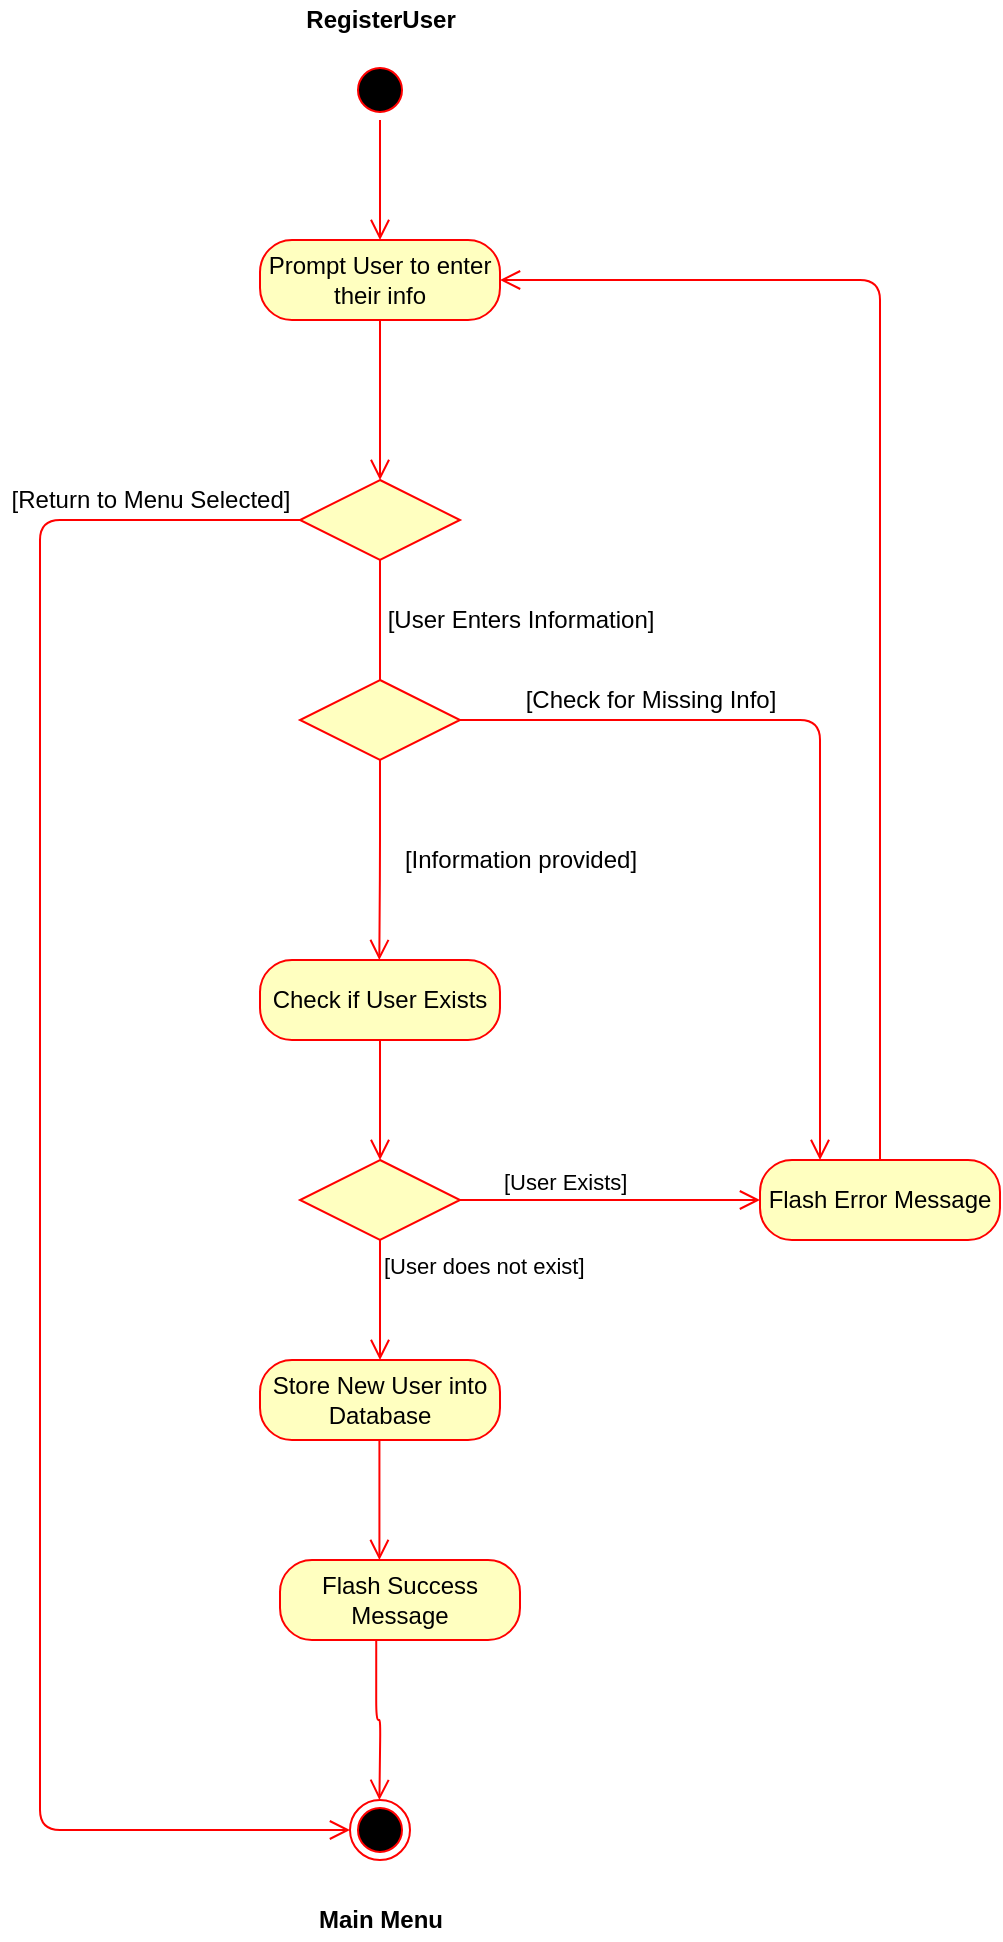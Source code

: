 <mxfile version="13.10.1" type="device"><diagram id="fUTWWg54PIstxoIRhFE6" name="Page-1"><mxGraphModel dx="1185" dy="1438" grid="1" gridSize="10" guides="1" tooltips="1" connect="1" arrows="1" fold="1" page="1" pageScale="1" pageWidth="1100" pageHeight="850" math="0" shadow="0"><root><mxCell id="0"/><mxCell id="1" parent="0"/><mxCell id="2" value="" style="ellipse;html=1;shape=startState;fillColor=#000000;strokeColor=#ff0000;" parent="1" vertex="1"><mxGeometry x="315" y="20" width="30" height="30" as="geometry"/></mxCell><mxCell id="3" value="" style="edgeStyle=orthogonalEdgeStyle;html=1;verticalAlign=bottom;endArrow=open;endSize=8;strokeColor=#ff0000;" parent="1" source="2" edge="1"><mxGeometry relative="1" as="geometry"><mxPoint x="330" y="110" as="targetPoint"/></mxGeometry></mxCell><mxCell id="4" value="Prompt User to enter their info" style="rounded=1;whiteSpace=wrap;html=1;arcSize=40;fontColor=#000000;fillColor=#ffffc0;strokeColor=#ff0000;" parent="1" vertex="1"><mxGeometry x="270" y="110" width="120" height="40" as="geometry"/></mxCell><mxCell id="5" value="" style="edgeStyle=orthogonalEdgeStyle;html=1;verticalAlign=bottom;endArrow=open;endSize=8;strokeColor=#ff0000;entryX=0.5;entryY=0;entryDx=0;entryDy=0;" parent="1" source="4" target="17" edge="1"><mxGeometry relative="1" as="geometry"><mxPoint x="330" y="210" as="targetPoint"/></mxGeometry></mxCell><mxCell id="6" value="" style="edgeStyle=orthogonalEdgeStyle;html=1;verticalAlign=bottom;endArrow=open;endSize=8;strokeColor=#ff0000;" parent="1" edge="1"><mxGeometry relative="1" as="geometry"><mxPoint x="329.66" y="470" as="targetPoint"/><mxPoint x="330" y="370" as="sourcePoint"/><Array as="points"><mxPoint x="330" y="420"/></Array></mxGeometry></mxCell><mxCell id="7" value="Check if User Exists" style="rounded=1;whiteSpace=wrap;html=1;arcSize=40;fontColor=#000000;fillColor=#ffffc0;strokeColor=#ff0000;" parent="1" vertex="1"><mxGeometry x="270" y="470" width="120" height="40" as="geometry"/></mxCell><mxCell id="8" value="" style="edgeStyle=orthogonalEdgeStyle;html=1;verticalAlign=bottom;endArrow=open;endSize=8;strokeColor=#ff0000;" parent="1" source="7" edge="1"><mxGeometry relative="1" as="geometry"><mxPoint x="330" y="570" as="targetPoint"/></mxGeometry></mxCell><mxCell id="9" value="&lt;b&gt;RegisterUser&lt;/b&gt;" style="text;html=1;align=center;verticalAlign=middle;resizable=0;points=[];autosize=1;" parent="1" vertex="1"><mxGeometry x="285" y="-10" width="90" height="20" as="geometry"/></mxCell><mxCell id="10" value="" style="rhombus;whiteSpace=wrap;html=1;fillColor=#ffffc0;strokeColor=#ff0000;" parent="1" vertex="1"><mxGeometry x="290" y="570" width="80" height="40" as="geometry"/></mxCell><mxCell id="11" value="[User Exists]" style="edgeStyle=orthogonalEdgeStyle;html=1;align=left;verticalAlign=bottom;endArrow=open;endSize=8;strokeColor=#ff0000;entryX=0;entryY=0.5;entryDx=0;entryDy=0;" parent="1" source="10" target="16" edge="1"><mxGeometry x="-0.733" relative="1" as="geometry"><mxPoint x="470" y="590" as="targetPoint"/><mxPoint as="offset"/></mxGeometry></mxCell><mxCell id="12" value="[User does not exist]" style="edgeStyle=orthogonalEdgeStyle;html=1;align=left;verticalAlign=top;endArrow=open;endSize=8;strokeColor=#ff0000;" parent="1" source="10" edge="1"><mxGeometry x="-1" relative="1" as="geometry"><mxPoint x="330" y="670" as="targetPoint"/></mxGeometry></mxCell><mxCell id="13" value="Store New User into Database" style="rounded=1;whiteSpace=wrap;html=1;arcSize=40;fontColor=#000000;fillColor=#ffffc0;strokeColor=#ff0000;" parent="1" vertex="1"><mxGeometry x="270" y="670" width="120" height="40" as="geometry"/></mxCell><mxCell id="14" value="" style="ellipse;html=1;shape=endState;fillColor=#000000;strokeColor=#ff0000;" parent="1" vertex="1"><mxGeometry x="315" y="890" width="30" height="30" as="geometry"/></mxCell><mxCell id="15" style="edgeStyle=orthogonalEdgeStyle;orthogonalLoop=1;jettySize=auto;html=1;entryX=1;entryY=0.5;entryDx=0;entryDy=0;endArrow=open;endSize=8;strokeColor=#ff0000;align=left;exitX=0.5;exitY=0;exitDx=0;exitDy=0;" parent="1" source="16" target="4" edge="1"><mxGeometry relative="1" as="geometry"><Array as="points"><mxPoint x="580" y="130"/></Array><mxPoint x="390" y="230" as="targetPoint"/></mxGeometry></mxCell><mxCell id="16" value="Flash Error Message" style="rounded=1;whiteSpace=wrap;html=1;arcSize=40;fontColor=#000000;fillColor=#ffffc0;strokeColor=#ff0000;" parent="1" vertex="1"><mxGeometry x="520" y="570" width="120" height="40" as="geometry"/></mxCell><mxCell id="17" value="" style="rhombus;whiteSpace=wrap;html=1;fillColor=#ffffc0;strokeColor=#ff0000;" parent="1" vertex="1"><mxGeometry x="290" y="230" width="80" height="40" as="geometry"/></mxCell><mxCell id="18" value="" style="edgeStyle=orthogonalEdgeStyle;html=1;verticalAlign=bottom;endArrow=open;endSize=8;strokeColor=#ff0000;exitX=0;exitY=0.5;exitDx=0;exitDy=0;entryX=0;entryY=0.5;entryDx=0;entryDy=0;" parent="1" source="17" target="14" edge="1"><mxGeometry relative="1" as="geometry"><mxPoint x="170" y="421.748" as="targetPoint"/><mxPoint x="410" y="270" as="sourcePoint"/><Array as="points"><mxPoint x="160" y="250"/><mxPoint x="160" y="905"/></Array></mxGeometry></mxCell><mxCell id="19" value="[Return to Menu Selected]" style="text;html=1;align=center;verticalAlign=middle;resizable=0;points=[];autosize=1;" parent="1" vertex="1"><mxGeometry x="140" y="230" width="150" height="20" as="geometry"/></mxCell><mxCell id="20" value="" style="edgeStyle=orthogonalEdgeStyle;html=1;verticalAlign=bottom;endArrow=open;endSize=8;strokeColor=#ff0000;" parent="1" source="17" edge="1"><mxGeometry relative="1" as="geometry"><mxPoint x="330" y="370" as="targetPoint"/><mxPoint x="329.83" y="350" as="sourcePoint"/></mxGeometry></mxCell><mxCell id="21" value="[User Enters Information]" style="text;html=1;align=center;verticalAlign=middle;resizable=0;points=[];autosize=1;" parent="1" vertex="1"><mxGeometry x="325" y="290" width="150" height="20" as="geometry"/></mxCell><mxCell id="22" value="" style="rhombus;whiteSpace=wrap;html=1;fillColor=#ffffc0;strokeColor=#ff0000;" parent="1" vertex="1"><mxGeometry x="290" y="330" width="80" height="40" as="geometry"/></mxCell><mxCell id="23" value="" style="edgeStyle=orthogonalEdgeStyle;html=1;verticalAlign=bottom;endArrow=open;endSize=8;strokeColor=#ff0000;exitX=1;exitY=0.5;exitDx=0;exitDy=0;entryX=0.25;entryY=0;entryDx=0;entryDy=0;" parent="1" source="22" target="16" edge="1"><mxGeometry relative="1" as="geometry"><mxPoint x="340" y="480" as="targetPoint"/><mxPoint x="340" y="420" as="sourcePoint"/></mxGeometry></mxCell><mxCell id="24" value="[Check for Missing Info]" style="text;html=1;align=center;verticalAlign=middle;resizable=0;points=[];autosize=1;" parent="1" vertex="1"><mxGeometry x="395" y="330" width="140" height="20" as="geometry"/></mxCell><mxCell id="25" value="[Information provided]" style="text;html=1;align=center;verticalAlign=middle;resizable=0;points=[];autosize=1;" parent="1" vertex="1"><mxGeometry x="335" y="410" width="130" height="20" as="geometry"/></mxCell><mxCell id="26" value="" style="edgeStyle=orthogonalEdgeStyle;html=1;verticalAlign=bottom;endArrow=open;endSize=8;strokeColor=#ff0000;" parent="1" edge="1"><mxGeometry relative="1" as="geometry"><mxPoint x="329.71" y="770" as="targetPoint"/><mxPoint x="329.71" y="710" as="sourcePoint"/></mxGeometry></mxCell><mxCell id="27" value="Flash Success Message" style="rounded=1;whiteSpace=wrap;html=1;arcSize=40;fontColor=#000000;fillColor=#ffffc0;strokeColor=#ff0000;" parent="1" vertex="1"><mxGeometry x="280" y="770" width="120" height="40" as="geometry"/></mxCell><mxCell id="28" value="" style="edgeStyle=orthogonalEdgeStyle;html=1;verticalAlign=bottom;endArrow=open;endSize=8;strokeColor=#ff0000;exitX=0.401;exitY=1.011;exitDx=0;exitDy=0;exitPerimeter=0;" parent="1" source="27" edge="1"><mxGeometry relative="1" as="geometry"><mxPoint x="329.71" y="890" as="targetPoint"/><mxPoint x="329.71" y="830" as="sourcePoint"/></mxGeometry></mxCell><mxCell id="29" value="&lt;b&gt;Main Menu&lt;/b&gt;" style="text;html=1;align=center;verticalAlign=middle;resizable=0;points=[];autosize=1;" parent="1" vertex="1"><mxGeometry x="290" y="940" width="80" height="20" as="geometry"/></mxCell></root></mxGraphModel></diagram></mxfile>